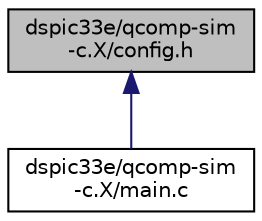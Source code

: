 digraph "dspic33e/qcomp-sim-c.X/config.h"
{
  edge [fontname="Helvetica",fontsize="10",labelfontname="Helvetica",labelfontsize="10"];
  node [fontname="Helvetica",fontsize="10",shape=record];
  Node1 [label="dspic33e/qcomp-sim\l-c.X/config.h",height=0.2,width=0.4,color="black", fillcolor="grey75", style="filled", fontcolor="black"];
  Node1 -> Node2 [dir="back",color="midnightblue",fontsize="10",style="solid",fontname="Helvetica"];
  Node2 [label="dspic33e/qcomp-sim\l-c.X/main.c",height=0.2,width=0.4,color="black", fillcolor="white", style="filled",URL="$main_8c.html",tooltip="The main function. "];
}
